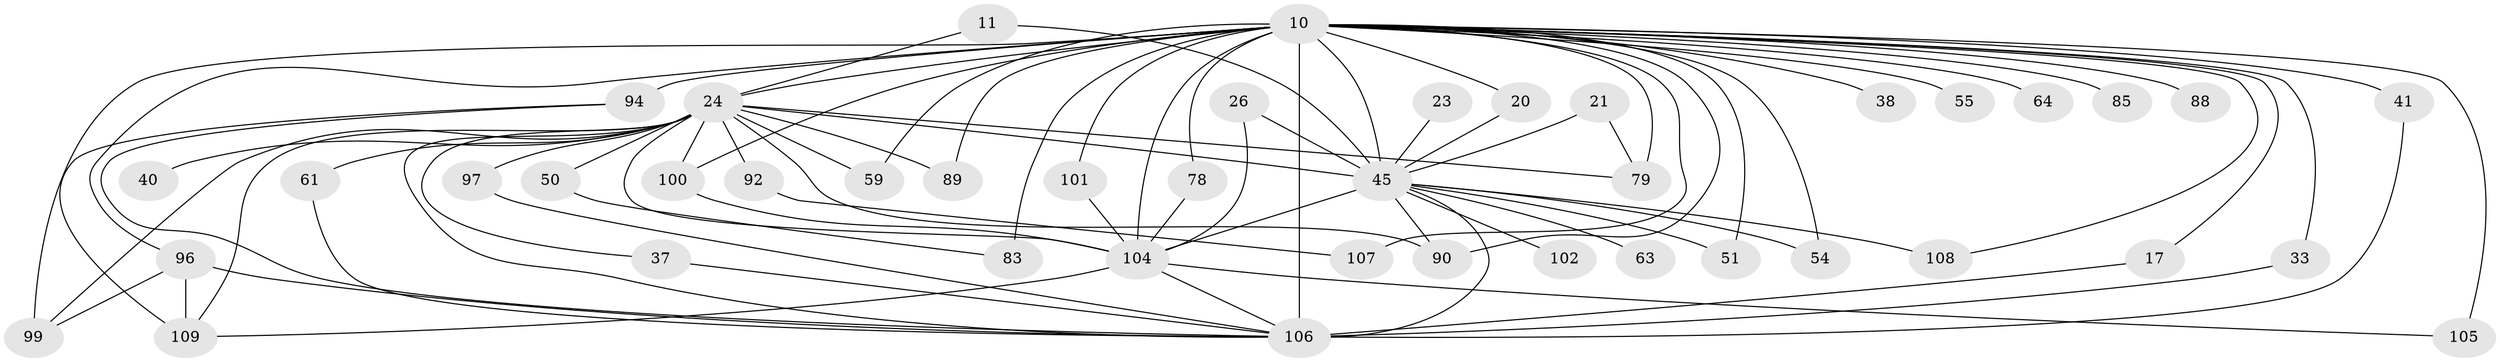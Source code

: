 // original degree distribution, {20: 0.009174311926605505, 16: 0.009174311926605505, 28: 0.009174311926605505, 21: 0.009174311926605505, 17: 0.009174311926605505, 23: 0.009174311926605505, 19: 0.009174311926605505, 24: 0.01834862385321101, 27: 0.009174311926605505, 2: 0.5137614678899083, 3: 0.23853211009174313, 4: 0.12844036697247707, 8: 0.009174311926605505, 6: 0.009174311926605505, 7: 0.009174311926605505}
// Generated by graph-tools (version 1.1) at 2025/49/03/04/25 21:49:00]
// undirected, 43 vertices, 80 edges
graph export_dot {
graph [start="1"]
  node [color=gray90,style=filled];
  10 [super="+3+7"];
  11;
  17;
  20 [super="+18"];
  21;
  23;
  24 [super="+12+9+15"];
  26;
  33;
  37;
  38;
  40;
  41;
  45 [super="+8"];
  50;
  51;
  54;
  55;
  59 [super="+30"];
  61;
  63;
  64;
  78;
  79 [super="+57+14"];
  83 [super="+56"];
  85;
  88;
  89 [super="+13"];
  90 [super="+60+81"];
  92;
  94 [super="+69+75+82"];
  96 [super="+46+25"];
  97 [super="+80"];
  99 [super="+53+86"];
  100 [super="+62+73"];
  101;
  102;
  104 [super="+49+95+74+76+98+84+67"];
  105 [super="+58+91+31"];
  106 [super="+29+68"];
  107 [super="+87"];
  108 [super="+71"];
  109 [super="+27+103"];
  10 -- 20 [weight=2];
  10 -- 38 [weight=2];
  10 -- 64 [weight=2];
  10 -- 83 [weight=2];
  10 -- 89 [weight=2];
  10 -- 107 [weight=3];
  10 -- 79 [weight=3];
  10 -- 17;
  10 -- 85 [weight=2];
  10 -- 24 [weight=10];
  10 -- 88 [weight=2];
  10 -- 99 [weight=2];
  10 -- 101;
  10 -- 51;
  10 -- 55 [weight=2];
  10 -- 108 [weight=2];
  10 -- 78;
  10 -- 33;
  10 -- 100 [weight=4];
  10 -- 41;
  10 -- 45 [weight=9];
  10 -- 54;
  10 -- 59 [weight=2];
  10 -- 96;
  10 -- 94 [weight=4];
  10 -- 90;
  10 -- 104 [weight=6];
  10 -- 106 [weight=11];
  10 -- 105 [weight=4];
  11 -- 24;
  11 -- 45;
  17 -- 106;
  20 -- 45;
  21 -- 79;
  21 -- 45;
  23 -- 45 [weight=2];
  24 -- 89;
  24 -- 92;
  24 -- 99;
  24 -- 37;
  24 -- 40 [weight=2];
  24 -- 109;
  24 -- 50 [weight=2];
  24 -- 59;
  24 -- 61;
  24 -- 79;
  24 -- 90;
  24 -- 104 [weight=7];
  24 -- 106 [weight=4];
  24 -- 100;
  24 -- 97 [weight=2];
  24 -- 45 [weight=5];
  26 -- 104;
  26 -- 45 [weight=2];
  33 -- 106;
  37 -- 106;
  41 -- 106;
  45 -- 90 [weight=3];
  45 -- 102 [weight=2];
  45 -- 104 [weight=6];
  45 -- 106 [weight=4];
  45 -- 108 [weight=2];
  45 -- 51;
  45 -- 54;
  45 -- 63;
  50 -- 83;
  61 -- 106;
  78 -- 104;
  92 -- 107;
  94 -- 106 [weight=2];
  94 -- 109;
  96 -- 109 [weight=2];
  96 -- 106 [weight=5];
  96 -- 99;
  97 -- 106;
  100 -- 104;
  101 -- 104;
  104 -- 105;
  104 -- 106;
  104 -- 109;
}
